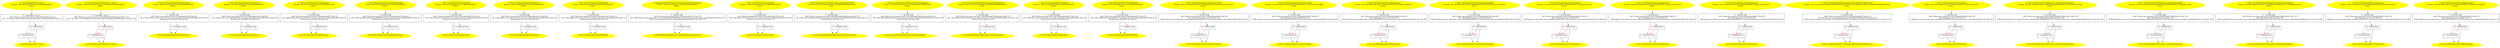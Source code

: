 /* @generated */
digraph cfg {
"com.zrlog.web.cache.vo.BaseDataInitVO.<init>().15d7159735767541bf58d91c1a2d534c_1" [label="1: Start BaseDataInitVO.<init>()\nFormals:  this:com.zrlog.web.cache.vo.BaseDataInitVO*\nLocals:  \n  " color=yellow style=filled]
	

	 "com.zrlog.web.cache.vo.BaseDataInitVO.<init>().15d7159735767541bf58d91c1a2d534c_1" -> "com.zrlog.web.cache.vo.BaseDataInitVO.<init>().15d7159735767541bf58d91c1a2d534c_4" ;
"com.zrlog.web.cache.vo.BaseDataInitVO.<init>().15d7159735767541bf58d91c1a2d534c_2" [label="2: Exit BaseDataInitVO.<init>() \n  " color=yellow style=filled]
	

"com.zrlog.web.cache.vo.BaseDataInitVO.<init>().15d7159735767541bf58d91c1a2d534c_3" [label="3:  exceptions sink \n  " shape="box"]
	

	 "com.zrlog.web.cache.vo.BaseDataInitVO.<init>().15d7159735767541bf58d91c1a2d534c_3" -> "com.zrlog.web.cache.vo.BaseDataInitVO.<init>().15d7159735767541bf58d91c1a2d534c_2" ;
"com.zrlog.web.cache.vo.BaseDataInitVO.<init>().15d7159735767541bf58d91c1a2d534c_4" [label="4:  Call Object.<init>() \n   n$0=*&this:com.zrlog.web.cache.vo.BaseDataInitVO* [line 12]\n  n$1=_fun_Object.<init>()(n$0:com.zrlog.web.cache.vo.BaseDataInitVO*) [line 12]\n " shape="box"]
	

	 "com.zrlog.web.cache.vo.BaseDataInitVO.<init>().15d7159735767541bf58d91c1a2d534c_4" -> "com.zrlog.web.cache.vo.BaseDataInitVO.<init>().15d7159735767541bf58d91c1a2d534c_5" ;
	 "com.zrlog.web.cache.vo.BaseDataInitVO.<init>().15d7159735767541bf58d91c1a2d534c_4" -> "com.zrlog.web.cache.vo.BaseDataInitVO.<init>().15d7159735767541bf58d91c1a2d534c_3" [color="red" ];
"com.zrlog.web.cache.vo.BaseDataInitVO.<init>().15d7159735767541bf58d91c1a2d534c_5" [label="5:  method_body \n  " shape="box"]
	

	 "com.zrlog.web.cache.vo.BaseDataInitVO.<init>().15d7159735767541bf58d91c1a2d534c_5" -> "com.zrlog.web.cache.vo.BaseDataInitVO.<init>().15d7159735767541bf58d91c1a2d534c_2" ;
	 "com.zrlog.web.cache.vo.BaseDataInitVO.<init>().15d7159735767541bf58d91c1a2d534c_5" -> "com.zrlog.web.cache.vo.BaseDataInitVO.<init>().15d7159735767541bf58d91c1a2d534c_3" [color="red" ];
"com.zrlog.web.cache.vo.BaseDataInitVO$Statistics.<init>().c59d31bda3163d9773da6436835ec6ed_1" [label="1: Start BaseDataInitVO$Statistics.<init>()\nFormals:  this:com.zrlog.web.cache.vo.BaseDataInitVO$Statistics*\nLocals:  \n  " color=yellow style=filled]
	

	 "com.zrlog.web.cache.vo.BaseDataInitVO$Statistics.<init>().c59d31bda3163d9773da6436835ec6ed_1" -> "com.zrlog.web.cache.vo.BaseDataInitVO$Statistics.<init>().c59d31bda3163d9773da6436835ec6ed_4" ;
"com.zrlog.web.cache.vo.BaseDataInitVO$Statistics.<init>().c59d31bda3163d9773da6436835ec6ed_2" [label="2: Exit BaseDataInitVO$Statistics.<init>() \n  " color=yellow style=filled]
	

"com.zrlog.web.cache.vo.BaseDataInitVO$Statistics.<init>().c59d31bda3163d9773da6436835ec6ed_3" [label="3:  exceptions sink \n  " shape="box"]
	

	 "com.zrlog.web.cache.vo.BaseDataInitVO$Statistics.<init>().c59d31bda3163d9773da6436835ec6ed_3" -> "com.zrlog.web.cache.vo.BaseDataInitVO$Statistics.<init>().c59d31bda3163d9773da6436835ec6ed_2" ;
"com.zrlog.web.cache.vo.BaseDataInitVO$Statistics.<init>().c59d31bda3163d9773da6436835ec6ed_4" [label="4:  Call Object.<init>() \n   n$0=*&this:com.zrlog.web.cache.vo.BaseDataInitVO$Statistics* [line 114]\n  n$1=_fun_Object.<init>()(n$0:com.zrlog.web.cache.vo.BaseDataInitVO$Statistics*) [line 114]\n " shape="box"]
	

	 "com.zrlog.web.cache.vo.BaseDataInitVO$Statistics.<init>().c59d31bda3163d9773da6436835ec6ed_4" -> "com.zrlog.web.cache.vo.BaseDataInitVO$Statistics.<init>().c59d31bda3163d9773da6436835ec6ed_5" ;
	 "com.zrlog.web.cache.vo.BaseDataInitVO$Statistics.<init>().c59d31bda3163d9773da6436835ec6ed_4" -> "com.zrlog.web.cache.vo.BaseDataInitVO$Statistics.<init>().c59d31bda3163d9773da6436835ec6ed_3" [color="red" ];
"com.zrlog.web.cache.vo.BaseDataInitVO$Statistics.<init>().c59d31bda3163d9773da6436835ec6ed_5" [label="5:  method_body \n  " shape="box"]
	

	 "com.zrlog.web.cache.vo.BaseDataInitVO$Statistics.<init>().c59d31bda3163d9773da6436835ec6ed_5" -> "com.zrlog.web.cache.vo.BaseDataInitVO$Statistics.<init>().c59d31bda3163d9773da6436835ec6ed_2" ;
	 "com.zrlog.web.cache.vo.BaseDataInitVO$Statistics.<init>().c59d31bda3163d9773da6436835ec6ed_5" -> "com.zrlog.web.cache.vo.BaseDataInitVO$Statistics.<init>().c59d31bda3163d9773da6436835ec6ed_3" [color="red" ];
"com.zrlog.web.cache.vo.BaseDataInitVO.getArchiveList():java.util.List.e246c04612b36fe49dd96b6343ade50c_1" [label="1: Start List BaseDataInitVO.getArchiveList()\nFormals:  this:com.zrlog.web.cache.vo.BaseDataInitVO*\nLocals:  \n  " color=yellow style=filled]
	

	 "com.zrlog.web.cache.vo.BaseDataInitVO.getArchiveList():java.util.List.e246c04612b36fe49dd96b6343ade50c_1" -> "com.zrlog.web.cache.vo.BaseDataInitVO.getArchiveList():java.util.List.e246c04612b36fe49dd96b6343ade50c_4" ;
"com.zrlog.web.cache.vo.BaseDataInitVO.getArchiveList():java.util.List.e246c04612b36fe49dd96b6343ade50c_2" [label="2: Exit List BaseDataInitVO.getArchiveList() \n  " color=yellow style=filled]
	

"com.zrlog.web.cache.vo.BaseDataInitVO.getArchiveList():java.util.List.e246c04612b36fe49dd96b6343ade50c_3" [label="3:  exceptions sink \n  " shape="box"]
	

	 "com.zrlog.web.cache.vo.BaseDataInitVO.getArchiveList():java.util.List.e246c04612b36fe49dd96b6343ade50c_3" -> "com.zrlog.web.cache.vo.BaseDataInitVO.getArchiveList():java.util.List.e246c04612b36fe49dd96b6343ade50c_2" ;
"com.zrlog.web.cache.vo.BaseDataInitVO.getArchiveList():java.util.List.e246c04612b36fe49dd96b6343ade50c_4" [label="4:  method_body \n   n$0=*&this:com.zrlog.web.cache.vo.BaseDataInitVO* [line 99]\n  n$1=*n$0.archiveList:java.util.List*(root com.zrlog.web.cache.vo.BaseDataInitVO) [line 99]\n  *&return:java.util.List*=n$1 [line 99]\n " shape="box"]
	

	 "com.zrlog.web.cache.vo.BaseDataInitVO.getArchiveList():java.util.List.e246c04612b36fe49dd96b6343ade50c_4" -> "com.zrlog.web.cache.vo.BaseDataInitVO.getArchiveList():java.util.List.e246c04612b36fe49dd96b6343ade50c_2" ;
	 "com.zrlog.web.cache.vo.BaseDataInitVO.getArchiveList():java.util.List.e246c04612b36fe49dd96b6343ade50c_4" -> "com.zrlog.web.cache.vo.BaseDataInitVO.getArchiveList():java.util.List.e246c04612b36fe49dd96b6343ade50c_3" [color="red" ];
"com.zrlog.web.cache.vo.BaseDataInitVO.getArchives():java.util.Map.b27e6987989d3e53425725ddeb906981_1" [label="1: Start Map BaseDataInitVO.getArchives()\nFormals:  this:com.zrlog.web.cache.vo.BaseDataInitVO*\nLocals:  \n  " color=yellow style=filled]
	

	 "com.zrlog.web.cache.vo.BaseDataInitVO.getArchives():java.util.Map.b27e6987989d3e53425725ddeb906981_1" -> "com.zrlog.web.cache.vo.BaseDataInitVO.getArchives():java.util.Map.b27e6987989d3e53425725ddeb906981_4" ;
"com.zrlog.web.cache.vo.BaseDataInitVO.getArchives():java.util.Map.b27e6987989d3e53425725ddeb906981_2" [label="2: Exit Map BaseDataInitVO.getArchives() \n  " color=yellow style=filled]
	

"com.zrlog.web.cache.vo.BaseDataInitVO.getArchives():java.util.Map.b27e6987989d3e53425725ddeb906981_3" [label="3:  exceptions sink \n  " shape="box"]
	

	 "com.zrlog.web.cache.vo.BaseDataInitVO.getArchives():java.util.Map.b27e6987989d3e53425725ddeb906981_3" -> "com.zrlog.web.cache.vo.BaseDataInitVO.getArchives():java.util.Map.b27e6987989d3e53425725ddeb906981_2" ;
"com.zrlog.web.cache.vo.BaseDataInitVO.getArchives():java.util.Map.b27e6987989d3e53425725ddeb906981_4" [label="4:  method_body \n   n$0=*&this:com.zrlog.web.cache.vo.BaseDataInitVO* [line 59]\n  n$1=*n$0.archives:java.util.Map*(root com.zrlog.web.cache.vo.BaseDataInitVO) [line 59]\n  *&return:java.util.Map*=n$1 [line 59]\n " shape="box"]
	

	 "com.zrlog.web.cache.vo.BaseDataInitVO.getArchives():java.util.Map.b27e6987989d3e53425725ddeb906981_4" -> "com.zrlog.web.cache.vo.BaseDataInitVO.getArchives():java.util.Map.b27e6987989d3e53425725ddeb906981_2" ;
	 "com.zrlog.web.cache.vo.BaseDataInitVO.getArchives():java.util.Map.b27e6987989d3e53425725ddeb906981_4" -> "com.zrlog.web.cache.vo.BaseDataInitVO.getArchives():java.util.Map.b27e6987989d3e53425725ddeb906981_3" [color="red" ];
"com.zrlog.web.cache.vo.BaseDataInitVO.getHotLogs():java.util.List.decb69145ba73eae8da4c27bd874ad1e_1" [label="1: Start List BaseDataInitVO.getHotLogs()\nFormals:  this:com.zrlog.web.cache.vo.BaseDataInitVO*\nLocals:  \n  " color=yellow style=filled]
	

	 "com.zrlog.web.cache.vo.BaseDataInitVO.getHotLogs():java.util.List.decb69145ba73eae8da4c27bd874ad1e_1" -> "com.zrlog.web.cache.vo.BaseDataInitVO.getHotLogs():java.util.List.decb69145ba73eae8da4c27bd874ad1e_4" ;
"com.zrlog.web.cache.vo.BaseDataInitVO.getHotLogs():java.util.List.decb69145ba73eae8da4c27bd874ad1e_2" [label="2: Exit List BaseDataInitVO.getHotLogs() \n  " color=yellow style=filled]
	

"com.zrlog.web.cache.vo.BaseDataInitVO.getHotLogs():java.util.List.decb69145ba73eae8da4c27bd874ad1e_3" [label="3:  exceptions sink \n  " shape="box"]
	

	 "com.zrlog.web.cache.vo.BaseDataInitVO.getHotLogs():java.util.List.decb69145ba73eae8da4c27bd874ad1e_3" -> "com.zrlog.web.cache.vo.BaseDataInitVO.getHotLogs():java.util.List.decb69145ba73eae8da4c27bd874ad1e_2" ;
"com.zrlog.web.cache.vo.BaseDataInitVO.getHotLogs():java.util.List.decb69145ba73eae8da4c27bd874ad1e_4" [label="4:  method_body \n   n$0=*&this:com.zrlog.web.cache.vo.BaseDataInitVO* [line 75]\n  n$1=*n$0.hotLogs:java.util.List*(root com.zrlog.web.cache.vo.BaseDataInitVO) [line 75]\n  *&return:java.util.List*=n$1 [line 75]\n " shape="box"]
	

	 "com.zrlog.web.cache.vo.BaseDataInitVO.getHotLogs():java.util.List.decb69145ba73eae8da4c27bd874ad1e_4" -> "com.zrlog.web.cache.vo.BaseDataInitVO.getHotLogs():java.util.List.decb69145ba73eae8da4c27bd874ad1e_2" ;
	 "com.zrlog.web.cache.vo.BaseDataInitVO.getHotLogs():java.util.List.decb69145ba73eae8da4c27bd874ad1e_4" -> "com.zrlog.web.cache.vo.BaseDataInitVO.getHotLogs():java.util.List.decb69145ba73eae8da4c27bd874ad1e_3" [color="red" ];
"com.zrlog.web.cache.vo.BaseDataInitVO.getIndexHotLogs():java.util.Map.725564fc7fb913a3c4371cba9271441c_1" [label="1: Start Map BaseDataInitVO.getIndexHotLogs()\nFormals:  this:com.zrlog.web.cache.vo.BaseDataInitVO*\nLocals:  \n  " color=yellow style=filled]
	

	 "com.zrlog.web.cache.vo.BaseDataInitVO.getIndexHotLogs():java.util.Map.725564fc7fb913a3c4371cba9271441c_1" -> "com.zrlog.web.cache.vo.BaseDataInitVO.getIndexHotLogs():java.util.Map.725564fc7fb913a3c4371cba9271441c_4" ;
"com.zrlog.web.cache.vo.BaseDataInitVO.getIndexHotLogs():java.util.Map.725564fc7fb913a3c4371cba9271441c_2" [label="2: Exit Map BaseDataInitVO.getIndexHotLogs() \n  " color=yellow style=filled]
	

"com.zrlog.web.cache.vo.BaseDataInitVO.getIndexHotLogs():java.util.Map.725564fc7fb913a3c4371cba9271441c_3" [label="3:  exceptions sink \n  " shape="box"]
	

	 "com.zrlog.web.cache.vo.BaseDataInitVO.getIndexHotLogs():java.util.Map.725564fc7fb913a3c4371cba9271441c_3" -> "com.zrlog.web.cache.vo.BaseDataInitVO.getIndexHotLogs():java.util.Map.725564fc7fb913a3c4371cba9271441c_2" ;
"com.zrlog.web.cache.vo.BaseDataInitVO.getIndexHotLogs():java.util.Map.725564fc7fb913a3c4371cba9271441c_4" [label="4:  method_body \n   n$0=*&this:com.zrlog.web.cache.vo.BaseDataInitVO* [line 91]\n  n$1=*n$0.indexHotLogs:java.util.Map*(root com.zrlog.web.cache.vo.BaseDataInitVO) [line 91]\n  *&return:java.util.Map*=n$1 [line 91]\n " shape="box"]
	

	 "com.zrlog.web.cache.vo.BaseDataInitVO.getIndexHotLogs():java.util.Map.725564fc7fb913a3c4371cba9271441c_4" -> "com.zrlog.web.cache.vo.BaseDataInitVO.getIndexHotLogs():java.util.Map.725564fc7fb913a3c4371cba9271441c_2" ;
	 "com.zrlog.web.cache.vo.BaseDataInitVO.getIndexHotLogs():java.util.Map.725564fc7fb913a3c4371cba9271441c_4" -> "com.zrlog.web.cache.vo.BaseDataInitVO.getIndexHotLogs():java.util.Map.725564fc7fb913a3c4371cba9271441c_3" [color="red" ];
"com.zrlog.web.cache.vo.BaseDataInitVO.getLinks():java.util.List.0822c5d6d229abedc55f786167d45b42_1" [label="1: Start List BaseDataInitVO.getLinks()\nFormals:  this:com.zrlog.web.cache.vo.BaseDataInitVO*\nLocals:  \n  " color=yellow style=filled]
	

	 "com.zrlog.web.cache.vo.BaseDataInitVO.getLinks():java.util.List.0822c5d6d229abedc55f786167d45b42_1" -> "com.zrlog.web.cache.vo.BaseDataInitVO.getLinks():java.util.List.0822c5d6d229abedc55f786167d45b42_4" ;
"com.zrlog.web.cache.vo.BaseDataInitVO.getLinks():java.util.List.0822c5d6d229abedc55f786167d45b42_2" [label="2: Exit List BaseDataInitVO.getLinks() \n  " color=yellow style=filled]
	

"com.zrlog.web.cache.vo.BaseDataInitVO.getLinks():java.util.List.0822c5d6d229abedc55f786167d45b42_3" [label="3:  exceptions sink \n  " shape="box"]
	

	 "com.zrlog.web.cache.vo.BaseDataInitVO.getLinks():java.util.List.0822c5d6d229abedc55f786167d45b42_3" -> "com.zrlog.web.cache.vo.BaseDataInitVO.getLinks():java.util.List.0822c5d6d229abedc55f786167d45b42_2" ;
"com.zrlog.web.cache.vo.BaseDataInitVO.getLinks():java.util.List.0822c5d6d229abedc55f786167d45b42_4" [label="4:  method_body \n   n$0=*&this:com.zrlog.web.cache.vo.BaseDataInitVO* [line 43]\n  n$1=*n$0.links:java.util.List*(root com.zrlog.web.cache.vo.BaseDataInitVO) [line 43]\n  *&return:java.util.List*=n$1 [line 43]\n " shape="box"]
	

	 "com.zrlog.web.cache.vo.BaseDataInitVO.getLinks():java.util.List.0822c5d6d229abedc55f786167d45b42_4" -> "com.zrlog.web.cache.vo.BaseDataInitVO.getLinks():java.util.List.0822c5d6d229abedc55f786167d45b42_2" ;
	 "com.zrlog.web.cache.vo.BaseDataInitVO.getLinks():java.util.List.0822c5d6d229abedc55f786167d45b42_4" -> "com.zrlog.web.cache.vo.BaseDataInitVO.getLinks():java.util.List.0822c5d6d229abedc55f786167d45b42_3" [color="red" ];
"com.zrlog.web.cache.vo.BaseDataInitVO.getLogNavs():java.util.List.dc19df0aa50113acc1a469f810c6f33d_1" [label="1: Start List BaseDataInitVO.getLogNavs()\nFormals:  this:com.zrlog.web.cache.vo.BaseDataInitVO*\nLocals:  \n  " color=yellow style=filled]
	

	 "com.zrlog.web.cache.vo.BaseDataInitVO.getLogNavs():java.util.List.dc19df0aa50113acc1a469f810c6f33d_1" -> "com.zrlog.web.cache.vo.BaseDataInitVO.getLogNavs():java.util.List.dc19df0aa50113acc1a469f810c6f33d_4" ;
"com.zrlog.web.cache.vo.BaseDataInitVO.getLogNavs():java.util.List.dc19df0aa50113acc1a469f810c6f33d_2" [label="2: Exit List BaseDataInitVO.getLogNavs() \n  " color=yellow style=filled]
	

"com.zrlog.web.cache.vo.BaseDataInitVO.getLogNavs():java.util.List.dc19df0aa50113acc1a469f810c6f33d_3" [label="3:  exceptions sink \n  " shape="box"]
	

	 "com.zrlog.web.cache.vo.BaseDataInitVO.getLogNavs():java.util.List.dc19df0aa50113acc1a469f810c6f33d_3" -> "com.zrlog.web.cache.vo.BaseDataInitVO.getLogNavs():java.util.List.dc19df0aa50113acc1a469f810c6f33d_2" ;
"com.zrlog.web.cache.vo.BaseDataInitVO.getLogNavs():java.util.List.dc19df0aa50113acc1a469f810c6f33d_4" [label="4:  method_body \n   n$0=*&this:com.zrlog.web.cache.vo.BaseDataInitVO* [line 83]\n  n$1=*n$0.logNavs:java.util.List*(root com.zrlog.web.cache.vo.BaseDataInitVO) [line 83]\n  *&return:java.util.List*=n$1 [line 83]\n " shape="box"]
	

	 "com.zrlog.web.cache.vo.BaseDataInitVO.getLogNavs():java.util.List.dc19df0aa50113acc1a469f810c6f33d_4" -> "com.zrlog.web.cache.vo.BaseDataInitVO.getLogNavs():java.util.List.dc19df0aa50113acc1a469f810c6f33d_2" ;
	 "com.zrlog.web.cache.vo.BaseDataInitVO.getLogNavs():java.util.List.dc19df0aa50113acc1a469f810c6f33d_4" -> "com.zrlog.web.cache.vo.BaseDataInitVO.getLogNavs():java.util.List.dc19df0aa50113acc1a469f810c6f33d_3" [color="red" ];
"com.zrlog.web.cache.vo.BaseDataInitVO.getPlugins():java.util.List.a8e679b7c309ea5fc53f1837eb3bbcec_1" [label="1: Start List BaseDataInitVO.getPlugins()\nFormals:  this:com.zrlog.web.cache.vo.BaseDataInitVO*\nLocals:  \n  " color=yellow style=filled]
	

	 "com.zrlog.web.cache.vo.BaseDataInitVO.getPlugins():java.util.List.a8e679b7c309ea5fc53f1837eb3bbcec_1" -> "com.zrlog.web.cache.vo.BaseDataInitVO.getPlugins():java.util.List.a8e679b7c309ea5fc53f1837eb3bbcec_4" ;
"com.zrlog.web.cache.vo.BaseDataInitVO.getPlugins():java.util.List.a8e679b7c309ea5fc53f1837eb3bbcec_2" [label="2: Exit List BaseDataInitVO.getPlugins() \n  " color=yellow style=filled]
	

"com.zrlog.web.cache.vo.BaseDataInitVO.getPlugins():java.util.List.a8e679b7c309ea5fc53f1837eb3bbcec_3" [label="3:  exceptions sink \n  " shape="box"]
	

	 "com.zrlog.web.cache.vo.BaseDataInitVO.getPlugins():java.util.List.a8e679b7c309ea5fc53f1837eb3bbcec_3" -> "com.zrlog.web.cache.vo.BaseDataInitVO.getPlugins():java.util.List.a8e679b7c309ea5fc53f1837eb3bbcec_2" ;
"com.zrlog.web.cache.vo.BaseDataInitVO.getPlugins():java.util.List.a8e679b7c309ea5fc53f1837eb3bbcec_4" [label="4:  method_body \n   n$0=*&this:com.zrlog.web.cache.vo.BaseDataInitVO* [line 51]\n  n$1=*n$0.plugins:java.util.List*(root com.zrlog.web.cache.vo.BaseDataInitVO) [line 51]\n  *&return:java.util.List*=n$1 [line 51]\n " shape="box"]
	

	 "com.zrlog.web.cache.vo.BaseDataInitVO.getPlugins():java.util.List.a8e679b7c309ea5fc53f1837eb3bbcec_4" -> "com.zrlog.web.cache.vo.BaseDataInitVO.getPlugins():java.util.List.a8e679b7c309ea5fc53f1837eb3bbcec_2" ;
	 "com.zrlog.web.cache.vo.BaseDataInitVO.getPlugins():java.util.List.a8e679b7c309ea5fc53f1837eb3bbcec_4" -> "com.zrlog.web.cache.vo.BaseDataInitVO.getPlugins():java.util.List.a8e679b7c309ea5fc53f1837eb3bbcec_3" [color="red" ];
"com.zrlog.web.cache.vo.BaseDataInitVO.getStatistics():com.zrlog.web.cache.vo.BaseDataInitVO$Statisti.26509c7e8ab2f20e132b469f68069a60_1" [label="1: Start BaseDataInitVO$Statistics BaseDataInitVO.getStatistics()\nFormals:  this:com.zrlog.web.cache.vo.BaseDataInitVO*\nLocals:  \n  " color=yellow style=filled]
	

	 "com.zrlog.web.cache.vo.BaseDataInitVO.getStatistics():com.zrlog.web.cache.vo.BaseDataInitVO$Statisti.26509c7e8ab2f20e132b469f68069a60_1" -> "com.zrlog.web.cache.vo.BaseDataInitVO.getStatistics():com.zrlog.web.cache.vo.BaseDataInitVO$Statisti.26509c7e8ab2f20e132b469f68069a60_4" ;
"com.zrlog.web.cache.vo.BaseDataInitVO.getStatistics():com.zrlog.web.cache.vo.BaseDataInitVO$Statisti.26509c7e8ab2f20e132b469f68069a60_2" [label="2: Exit BaseDataInitVO$Statistics BaseDataInitVO.getStatistics() \n  " color=yellow style=filled]
	

"com.zrlog.web.cache.vo.BaseDataInitVO.getStatistics():com.zrlog.web.cache.vo.BaseDataInitVO$Statisti.26509c7e8ab2f20e132b469f68069a60_3" [label="3:  exceptions sink \n  " shape="box"]
	

	 "com.zrlog.web.cache.vo.BaseDataInitVO.getStatistics():com.zrlog.web.cache.vo.BaseDataInitVO$Statisti.26509c7e8ab2f20e132b469f68069a60_3" -> "com.zrlog.web.cache.vo.BaseDataInitVO.getStatistics():com.zrlog.web.cache.vo.BaseDataInitVO$Statisti.26509c7e8ab2f20e132b469f68069a60_2" ;
"com.zrlog.web.cache.vo.BaseDataInitVO.getStatistics():com.zrlog.web.cache.vo.BaseDataInitVO$Statisti.26509c7e8ab2f20e132b469f68069a60_4" [label="4:  method_body \n   n$0=*&this:com.zrlog.web.cache.vo.BaseDataInitVO* [line 107]\n  n$1=*n$0.statistics:com.zrlog.web.cache.vo.BaseDataInitVO$Statistics*(root com.zrlog.web.cache.vo.BaseDataInitVO) [line 107]\n  *&return:com.zrlog.web.cache.vo.BaseDataInitVO$Statistics*=n$1 [line 107]\n " shape="box"]
	

	 "com.zrlog.web.cache.vo.BaseDataInitVO.getStatistics():com.zrlog.web.cache.vo.BaseDataInitVO$Statisti.26509c7e8ab2f20e132b469f68069a60_4" -> "com.zrlog.web.cache.vo.BaseDataInitVO.getStatistics():com.zrlog.web.cache.vo.BaseDataInitVO$Statisti.26509c7e8ab2f20e132b469f68069a60_2" ;
	 "com.zrlog.web.cache.vo.BaseDataInitVO.getStatistics():com.zrlog.web.cache.vo.BaseDataInitVO$Statisti.26509c7e8ab2f20e132b469f68069a60_4" -> "com.zrlog.web.cache.vo.BaseDataInitVO.getStatistics():com.zrlog.web.cache.vo.BaseDataInitVO$Statisti.26509c7e8ab2f20e132b469f68069a60_3" [color="red" ];
"com.zrlog.web.cache.vo.BaseDataInitVO.getTags():java.util.List.8470deddf558ab9738f0787c2df1f5f3_1" [label="1: Start List BaseDataInitVO.getTags()\nFormals:  this:com.zrlog.web.cache.vo.BaseDataInitVO*\nLocals:  \n  " color=yellow style=filled]
	

	 "com.zrlog.web.cache.vo.BaseDataInitVO.getTags():java.util.List.8470deddf558ab9738f0787c2df1f5f3_1" -> "com.zrlog.web.cache.vo.BaseDataInitVO.getTags():java.util.List.8470deddf558ab9738f0787c2df1f5f3_4" ;
"com.zrlog.web.cache.vo.BaseDataInitVO.getTags():java.util.List.8470deddf558ab9738f0787c2df1f5f3_2" [label="2: Exit List BaseDataInitVO.getTags() \n  " color=yellow style=filled]
	

"com.zrlog.web.cache.vo.BaseDataInitVO.getTags():java.util.List.8470deddf558ab9738f0787c2df1f5f3_3" [label="3:  exceptions sink \n  " shape="box"]
	

	 "com.zrlog.web.cache.vo.BaseDataInitVO.getTags():java.util.List.8470deddf558ab9738f0787c2df1f5f3_3" -> "com.zrlog.web.cache.vo.BaseDataInitVO.getTags():java.util.List.8470deddf558ab9738f0787c2df1f5f3_2" ;
"com.zrlog.web.cache.vo.BaseDataInitVO.getTags():java.util.List.8470deddf558ab9738f0787c2df1f5f3_4" [label="4:  method_body \n   n$0=*&this:com.zrlog.web.cache.vo.BaseDataInitVO* [line 27]\n  n$1=*n$0.tags:java.util.List*(root com.zrlog.web.cache.vo.BaseDataInitVO) [line 27]\n  *&return:java.util.List*=n$1 [line 27]\n " shape="box"]
	

	 "com.zrlog.web.cache.vo.BaseDataInitVO.getTags():java.util.List.8470deddf558ab9738f0787c2df1f5f3_4" -> "com.zrlog.web.cache.vo.BaseDataInitVO.getTags():java.util.List.8470deddf558ab9738f0787c2df1f5f3_2" ;
	 "com.zrlog.web.cache.vo.BaseDataInitVO.getTags():java.util.List.8470deddf558ab9738f0787c2df1f5f3_4" -> "com.zrlog.web.cache.vo.BaseDataInitVO.getTags():java.util.List.8470deddf558ab9738f0787c2df1f5f3_3" [color="red" ];
"com.zrlog.web.cache.vo.BaseDataInitVO$Statistics.getTotalArticleSize():long.af56972094e2cdb020942cc007fd54db_1" [label="1: Start long BaseDataInitVO$Statistics.getTotalArticleSize()\nFormals:  this:com.zrlog.web.cache.vo.BaseDataInitVO$Statistics*\nLocals:  \n  " color=yellow style=filled]
	

	 "com.zrlog.web.cache.vo.BaseDataInitVO$Statistics.getTotalArticleSize():long.af56972094e2cdb020942cc007fd54db_1" -> "com.zrlog.web.cache.vo.BaseDataInitVO$Statistics.getTotalArticleSize():long.af56972094e2cdb020942cc007fd54db_4" ;
"com.zrlog.web.cache.vo.BaseDataInitVO$Statistics.getTotalArticleSize():long.af56972094e2cdb020942cc007fd54db_2" [label="2: Exit long BaseDataInitVO$Statistics.getTotalArticleSize() \n  " color=yellow style=filled]
	

"com.zrlog.web.cache.vo.BaseDataInitVO$Statistics.getTotalArticleSize():long.af56972094e2cdb020942cc007fd54db_3" [label="3:  exceptions sink \n  " shape="box"]
	

	 "com.zrlog.web.cache.vo.BaseDataInitVO$Statistics.getTotalArticleSize():long.af56972094e2cdb020942cc007fd54db_3" -> "com.zrlog.web.cache.vo.BaseDataInitVO$Statistics.getTotalArticleSize():long.af56972094e2cdb020942cc007fd54db_2" ;
"com.zrlog.web.cache.vo.BaseDataInitVO$Statistics.getTotalArticleSize():long.af56972094e2cdb020942cc007fd54db_4" [label="4:  method_body \n   n$0=*&this:com.zrlog.web.cache.vo.BaseDataInitVO$Statistics* [line 121]\n  n$1=*n$0.totalArticleSize:long(root com.zrlog.web.cache.vo.BaseDataInitVO$Statistics) [line 121]\n  *&return:long=n$1 [line 121]\n " shape="box"]
	

	 "com.zrlog.web.cache.vo.BaseDataInitVO$Statistics.getTotalArticleSize():long.af56972094e2cdb020942cc007fd54db_4" -> "com.zrlog.web.cache.vo.BaseDataInitVO$Statistics.getTotalArticleSize():long.af56972094e2cdb020942cc007fd54db_2" ;
	 "com.zrlog.web.cache.vo.BaseDataInitVO$Statistics.getTotalArticleSize():long.af56972094e2cdb020942cc007fd54db_4" -> "com.zrlog.web.cache.vo.BaseDataInitVO$Statistics.getTotalArticleSize():long.af56972094e2cdb020942cc007fd54db_3" [color="red" ];
"com.zrlog.web.cache.vo.BaseDataInitVO$Statistics.getTotalTagSize():long.c037c73048cdbc9af91db4cfebcf345d_1" [label="1: Start long BaseDataInitVO$Statistics.getTotalTagSize()\nFormals:  this:com.zrlog.web.cache.vo.BaseDataInitVO$Statistics*\nLocals:  \n  " color=yellow style=filled]
	

	 "com.zrlog.web.cache.vo.BaseDataInitVO$Statistics.getTotalTagSize():long.c037c73048cdbc9af91db4cfebcf345d_1" -> "com.zrlog.web.cache.vo.BaseDataInitVO$Statistics.getTotalTagSize():long.c037c73048cdbc9af91db4cfebcf345d_4" ;
"com.zrlog.web.cache.vo.BaseDataInitVO$Statistics.getTotalTagSize():long.c037c73048cdbc9af91db4cfebcf345d_2" [label="2: Exit long BaseDataInitVO$Statistics.getTotalTagSize() \n  " color=yellow style=filled]
	

"com.zrlog.web.cache.vo.BaseDataInitVO$Statistics.getTotalTagSize():long.c037c73048cdbc9af91db4cfebcf345d_3" [label="3:  exceptions sink \n  " shape="box"]
	

	 "com.zrlog.web.cache.vo.BaseDataInitVO$Statistics.getTotalTagSize():long.c037c73048cdbc9af91db4cfebcf345d_3" -> "com.zrlog.web.cache.vo.BaseDataInitVO$Statistics.getTotalTagSize():long.c037c73048cdbc9af91db4cfebcf345d_2" ;
"com.zrlog.web.cache.vo.BaseDataInitVO$Statistics.getTotalTagSize():long.c037c73048cdbc9af91db4cfebcf345d_4" [label="4:  method_body \n   n$0=*&this:com.zrlog.web.cache.vo.BaseDataInitVO$Statistics* [line 129]\n  n$1=*n$0.totalTagSize:long(root com.zrlog.web.cache.vo.BaseDataInitVO$Statistics) [line 129]\n  *&return:long=n$1 [line 129]\n " shape="box"]
	

	 "com.zrlog.web.cache.vo.BaseDataInitVO$Statistics.getTotalTagSize():long.c037c73048cdbc9af91db4cfebcf345d_4" -> "com.zrlog.web.cache.vo.BaseDataInitVO$Statistics.getTotalTagSize():long.c037c73048cdbc9af91db4cfebcf345d_2" ;
	 "com.zrlog.web.cache.vo.BaseDataInitVO$Statistics.getTotalTagSize():long.c037c73048cdbc9af91db4cfebcf345d_4" -> "com.zrlog.web.cache.vo.BaseDataInitVO$Statistics.getTotalTagSize():long.c037c73048cdbc9af91db4cfebcf345d_3" [color="red" ];
"com.zrlog.web.cache.vo.BaseDataInitVO$Statistics.getTotalTypeSize():long.73977132211d76dd6df4aa5807307137_1" [label="1: Start long BaseDataInitVO$Statistics.getTotalTypeSize()\nFormals:  this:com.zrlog.web.cache.vo.BaseDataInitVO$Statistics*\nLocals:  \n  " color=yellow style=filled]
	

	 "com.zrlog.web.cache.vo.BaseDataInitVO$Statistics.getTotalTypeSize():long.73977132211d76dd6df4aa5807307137_1" -> "com.zrlog.web.cache.vo.BaseDataInitVO$Statistics.getTotalTypeSize():long.73977132211d76dd6df4aa5807307137_4" ;
"com.zrlog.web.cache.vo.BaseDataInitVO$Statistics.getTotalTypeSize():long.73977132211d76dd6df4aa5807307137_2" [label="2: Exit long BaseDataInitVO$Statistics.getTotalTypeSize() \n  " color=yellow style=filled]
	

"com.zrlog.web.cache.vo.BaseDataInitVO$Statistics.getTotalTypeSize():long.73977132211d76dd6df4aa5807307137_3" [label="3:  exceptions sink \n  " shape="box"]
	

	 "com.zrlog.web.cache.vo.BaseDataInitVO$Statistics.getTotalTypeSize():long.73977132211d76dd6df4aa5807307137_3" -> "com.zrlog.web.cache.vo.BaseDataInitVO$Statistics.getTotalTypeSize():long.73977132211d76dd6df4aa5807307137_2" ;
"com.zrlog.web.cache.vo.BaseDataInitVO$Statistics.getTotalTypeSize():long.73977132211d76dd6df4aa5807307137_4" [label="4:  method_body \n   n$0=*&this:com.zrlog.web.cache.vo.BaseDataInitVO$Statistics* [line 137]\n  n$1=*n$0.totalTypeSize:long(root com.zrlog.web.cache.vo.BaseDataInitVO$Statistics) [line 137]\n  *&return:long=n$1 [line 137]\n " shape="box"]
	

	 "com.zrlog.web.cache.vo.BaseDataInitVO$Statistics.getTotalTypeSize():long.73977132211d76dd6df4aa5807307137_4" -> "com.zrlog.web.cache.vo.BaseDataInitVO$Statistics.getTotalTypeSize():long.73977132211d76dd6df4aa5807307137_2" ;
	 "com.zrlog.web.cache.vo.BaseDataInitVO$Statistics.getTotalTypeSize():long.73977132211d76dd6df4aa5807307137_4" -> "com.zrlog.web.cache.vo.BaseDataInitVO$Statistics.getTotalTypeSize():long.73977132211d76dd6df4aa5807307137_3" [color="red" ];
"com.zrlog.web.cache.vo.BaseDataInitVO.getTypes():java.util.List.28744f81a22db85025e7912e30244751_1" [label="1: Start List BaseDataInitVO.getTypes()\nFormals:  this:com.zrlog.web.cache.vo.BaseDataInitVO*\nLocals:  \n  " color=yellow style=filled]
	

	 "com.zrlog.web.cache.vo.BaseDataInitVO.getTypes():java.util.List.28744f81a22db85025e7912e30244751_1" -> "com.zrlog.web.cache.vo.BaseDataInitVO.getTypes():java.util.List.28744f81a22db85025e7912e30244751_4" ;
"com.zrlog.web.cache.vo.BaseDataInitVO.getTypes():java.util.List.28744f81a22db85025e7912e30244751_2" [label="2: Exit List BaseDataInitVO.getTypes() \n  " color=yellow style=filled]
	

"com.zrlog.web.cache.vo.BaseDataInitVO.getTypes():java.util.List.28744f81a22db85025e7912e30244751_3" [label="3:  exceptions sink \n  " shape="box"]
	

	 "com.zrlog.web.cache.vo.BaseDataInitVO.getTypes():java.util.List.28744f81a22db85025e7912e30244751_3" -> "com.zrlog.web.cache.vo.BaseDataInitVO.getTypes():java.util.List.28744f81a22db85025e7912e30244751_2" ;
"com.zrlog.web.cache.vo.BaseDataInitVO.getTypes():java.util.List.28744f81a22db85025e7912e30244751_4" [label="4:  method_body \n   n$0=*&this:com.zrlog.web.cache.vo.BaseDataInitVO* [line 35]\n  n$1=*n$0.types:java.util.List*(root com.zrlog.web.cache.vo.BaseDataInitVO) [line 35]\n  *&return:java.util.List*=n$1 [line 35]\n " shape="box"]
	

	 "com.zrlog.web.cache.vo.BaseDataInitVO.getTypes():java.util.List.28744f81a22db85025e7912e30244751_4" -> "com.zrlog.web.cache.vo.BaseDataInitVO.getTypes():java.util.List.28744f81a22db85025e7912e30244751_2" ;
	 "com.zrlog.web.cache.vo.BaseDataInitVO.getTypes():java.util.List.28744f81a22db85025e7912e30244751_4" -> "com.zrlog.web.cache.vo.BaseDataInitVO.getTypes():java.util.List.28744f81a22db85025e7912e30244751_3" [color="red" ];
"com.zrlog.web.cache.vo.BaseDataInitVO.getWebSite():java.util.Map.3704a6db3d76ae18359553719f2ce25c_1" [label="1: Start Map BaseDataInitVO.getWebSite()\nFormals:  this:com.zrlog.web.cache.vo.BaseDataInitVO*\nLocals:  \n  " color=yellow style=filled]
	

	 "com.zrlog.web.cache.vo.BaseDataInitVO.getWebSite():java.util.Map.3704a6db3d76ae18359553719f2ce25c_1" -> "com.zrlog.web.cache.vo.BaseDataInitVO.getWebSite():java.util.Map.3704a6db3d76ae18359553719f2ce25c_4" ;
"com.zrlog.web.cache.vo.BaseDataInitVO.getWebSite():java.util.Map.3704a6db3d76ae18359553719f2ce25c_2" [label="2: Exit Map BaseDataInitVO.getWebSite() \n  " color=yellow style=filled]
	

"com.zrlog.web.cache.vo.BaseDataInitVO.getWebSite():java.util.Map.3704a6db3d76ae18359553719f2ce25c_3" [label="3:  exceptions sink \n  " shape="box"]
	

	 "com.zrlog.web.cache.vo.BaseDataInitVO.getWebSite():java.util.Map.3704a6db3d76ae18359553719f2ce25c_3" -> "com.zrlog.web.cache.vo.BaseDataInitVO.getWebSite():java.util.Map.3704a6db3d76ae18359553719f2ce25c_2" ;
"com.zrlog.web.cache.vo.BaseDataInitVO.getWebSite():java.util.Map.3704a6db3d76ae18359553719f2ce25c_4" [label="4:  method_body \n   n$0=*&this:com.zrlog.web.cache.vo.BaseDataInitVO* [line 67]\n  n$1=*n$0.webSite:java.util.Map*(root com.zrlog.web.cache.vo.BaseDataInitVO) [line 67]\n  *&return:java.util.Map*=n$1 [line 67]\n " shape="box"]
	

	 "com.zrlog.web.cache.vo.BaseDataInitVO.getWebSite():java.util.Map.3704a6db3d76ae18359553719f2ce25c_4" -> "com.zrlog.web.cache.vo.BaseDataInitVO.getWebSite():java.util.Map.3704a6db3d76ae18359553719f2ce25c_2" ;
	 "com.zrlog.web.cache.vo.BaseDataInitVO.getWebSite():java.util.Map.3704a6db3d76ae18359553719f2ce25c_4" -> "com.zrlog.web.cache.vo.BaseDataInitVO.getWebSite():java.util.Map.3704a6db3d76ae18359553719f2ce25c_3" [color="red" ];
"com.zrlog.web.cache.vo.BaseDataInitVO.setArchiveList(java.util.List):void.071ff5e9f8fb566d5ace11e0bed4d1cd_1" [label="1: Start void BaseDataInitVO.setArchiveList(List)\nFormals:  this:com.zrlog.web.cache.vo.BaseDataInitVO* archiveList:java.util.List*\nLocals:  \n  " color=yellow style=filled]
	

	 "com.zrlog.web.cache.vo.BaseDataInitVO.setArchiveList(java.util.List):void.071ff5e9f8fb566d5ace11e0bed4d1cd_1" -> "com.zrlog.web.cache.vo.BaseDataInitVO.setArchiveList(java.util.List):void.071ff5e9f8fb566d5ace11e0bed4d1cd_4" ;
"com.zrlog.web.cache.vo.BaseDataInitVO.setArchiveList(java.util.List):void.071ff5e9f8fb566d5ace11e0bed4d1cd_2" [label="2: Exit void BaseDataInitVO.setArchiveList(List) \n  " color=yellow style=filled]
	

"com.zrlog.web.cache.vo.BaseDataInitVO.setArchiveList(java.util.List):void.071ff5e9f8fb566d5ace11e0bed4d1cd_3" [label="3:  exceptions sink \n  " shape="box"]
	

	 "com.zrlog.web.cache.vo.BaseDataInitVO.setArchiveList(java.util.List):void.071ff5e9f8fb566d5ace11e0bed4d1cd_3" -> "com.zrlog.web.cache.vo.BaseDataInitVO.setArchiveList(java.util.List):void.071ff5e9f8fb566d5ace11e0bed4d1cd_2" ;
"com.zrlog.web.cache.vo.BaseDataInitVO.setArchiveList(java.util.List):void.071ff5e9f8fb566d5ace11e0bed4d1cd_4" [label="4:  method_body \n   n$0=*&this:com.zrlog.web.cache.vo.BaseDataInitVO* [line 103]\n  n$1=*&archiveList:java.util.List* [line 103]\n  *n$0.archiveList:com.zrlog.web.cache.vo.BaseDataInitVO(root com.zrlog.web.cache.vo.BaseDataInitVO)=n$1 [line 103]\n " shape="box"]
	

	 "com.zrlog.web.cache.vo.BaseDataInitVO.setArchiveList(java.util.List):void.071ff5e9f8fb566d5ace11e0bed4d1cd_4" -> "com.zrlog.web.cache.vo.BaseDataInitVO.setArchiveList(java.util.List):void.071ff5e9f8fb566d5ace11e0bed4d1cd_5" ;
	 "com.zrlog.web.cache.vo.BaseDataInitVO.setArchiveList(java.util.List):void.071ff5e9f8fb566d5ace11e0bed4d1cd_4" -> "com.zrlog.web.cache.vo.BaseDataInitVO.setArchiveList(java.util.List):void.071ff5e9f8fb566d5ace11e0bed4d1cd_3" [color="red" ];
"com.zrlog.web.cache.vo.BaseDataInitVO.setArchiveList(java.util.List):void.071ff5e9f8fb566d5ace11e0bed4d1cd_5" [label="5:  method_body \n  " shape="box"]
	

	 "com.zrlog.web.cache.vo.BaseDataInitVO.setArchiveList(java.util.List):void.071ff5e9f8fb566d5ace11e0bed4d1cd_5" -> "com.zrlog.web.cache.vo.BaseDataInitVO.setArchiveList(java.util.List):void.071ff5e9f8fb566d5ace11e0bed4d1cd_2" ;
	 "com.zrlog.web.cache.vo.BaseDataInitVO.setArchiveList(java.util.List):void.071ff5e9f8fb566d5ace11e0bed4d1cd_5" -> "com.zrlog.web.cache.vo.BaseDataInitVO.setArchiveList(java.util.List):void.071ff5e9f8fb566d5ace11e0bed4d1cd_3" [color="red" ];
"com.zrlog.web.cache.vo.BaseDataInitVO.setArchives(java.util.Map):void.21e558db6f95ed81cd500b667625a3c7_1" [label="1: Start void BaseDataInitVO.setArchives(Map)\nFormals:  this:com.zrlog.web.cache.vo.BaseDataInitVO* archives:java.util.Map*\nLocals:  \n  " color=yellow style=filled]
	

	 "com.zrlog.web.cache.vo.BaseDataInitVO.setArchives(java.util.Map):void.21e558db6f95ed81cd500b667625a3c7_1" -> "com.zrlog.web.cache.vo.BaseDataInitVO.setArchives(java.util.Map):void.21e558db6f95ed81cd500b667625a3c7_4" ;
"com.zrlog.web.cache.vo.BaseDataInitVO.setArchives(java.util.Map):void.21e558db6f95ed81cd500b667625a3c7_2" [label="2: Exit void BaseDataInitVO.setArchives(Map) \n  " color=yellow style=filled]
	

"com.zrlog.web.cache.vo.BaseDataInitVO.setArchives(java.util.Map):void.21e558db6f95ed81cd500b667625a3c7_3" [label="3:  exceptions sink \n  " shape="box"]
	

	 "com.zrlog.web.cache.vo.BaseDataInitVO.setArchives(java.util.Map):void.21e558db6f95ed81cd500b667625a3c7_3" -> "com.zrlog.web.cache.vo.BaseDataInitVO.setArchives(java.util.Map):void.21e558db6f95ed81cd500b667625a3c7_2" ;
"com.zrlog.web.cache.vo.BaseDataInitVO.setArchives(java.util.Map):void.21e558db6f95ed81cd500b667625a3c7_4" [label="4:  method_body \n   n$0=*&this:com.zrlog.web.cache.vo.BaseDataInitVO* [line 63]\n  n$1=*&archives:java.util.Map* [line 63]\n  *n$0.archives:com.zrlog.web.cache.vo.BaseDataInitVO(root com.zrlog.web.cache.vo.BaseDataInitVO)=n$1 [line 63]\n " shape="box"]
	

	 "com.zrlog.web.cache.vo.BaseDataInitVO.setArchives(java.util.Map):void.21e558db6f95ed81cd500b667625a3c7_4" -> "com.zrlog.web.cache.vo.BaseDataInitVO.setArchives(java.util.Map):void.21e558db6f95ed81cd500b667625a3c7_5" ;
	 "com.zrlog.web.cache.vo.BaseDataInitVO.setArchives(java.util.Map):void.21e558db6f95ed81cd500b667625a3c7_4" -> "com.zrlog.web.cache.vo.BaseDataInitVO.setArchives(java.util.Map):void.21e558db6f95ed81cd500b667625a3c7_3" [color="red" ];
"com.zrlog.web.cache.vo.BaseDataInitVO.setArchives(java.util.Map):void.21e558db6f95ed81cd500b667625a3c7_5" [label="5:  method_body \n  " shape="box"]
	

	 "com.zrlog.web.cache.vo.BaseDataInitVO.setArchives(java.util.Map):void.21e558db6f95ed81cd500b667625a3c7_5" -> "com.zrlog.web.cache.vo.BaseDataInitVO.setArchives(java.util.Map):void.21e558db6f95ed81cd500b667625a3c7_2" ;
	 "com.zrlog.web.cache.vo.BaseDataInitVO.setArchives(java.util.Map):void.21e558db6f95ed81cd500b667625a3c7_5" -> "com.zrlog.web.cache.vo.BaseDataInitVO.setArchives(java.util.Map):void.21e558db6f95ed81cd500b667625a3c7_3" [color="red" ];
"com.zrlog.web.cache.vo.BaseDataInitVO.setHotLogs(java.util.List):void.f9a9127194080d0a66e08bc639a471b1_1" [label="1: Start void BaseDataInitVO.setHotLogs(List)\nFormals:  this:com.zrlog.web.cache.vo.BaseDataInitVO* hotLogs:java.util.List*\nLocals:  \n  " color=yellow style=filled]
	

	 "com.zrlog.web.cache.vo.BaseDataInitVO.setHotLogs(java.util.List):void.f9a9127194080d0a66e08bc639a471b1_1" -> "com.zrlog.web.cache.vo.BaseDataInitVO.setHotLogs(java.util.List):void.f9a9127194080d0a66e08bc639a471b1_4" ;
"com.zrlog.web.cache.vo.BaseDataInitVO.setHotLogs(java.util.List):void.f9a9127194080d0a66e08bc639a471b1_2" [label="2: Exit void BaseDataInitVO.setHotLogs(List) \n  " color=yellow style=filled]
	

"com.zrlog.web.cache.vo.BaseDataInitVO.setHotLogs(java.util.List):void.f9a9127194080d0a66e08bc639a471b1_3" [label="3:  exceptions sink \n  " shape="box"]
	

	 "com.zrlog.web.cache.vo.BaseDataInitVO.setHotLogs(java.util.List):void.f9a9127194080d0a66e08bc639a471b1_3" -> "com.zrlog.web.cache.vo.BaseDataInitVO.setHotLogs(java.util.List):void.f9a9127194080d0a66e08bc639a471b1_2" ;
"com.zrlog.web.cache.vo.BaseDataInitVO.setHotLogs(java.util.List):void.f9a9127194080d0a66e08bc639a471b1_4" [label="4:  method_body \n   n$0=*&this:com.zrlog.web.cache.vo.BaseDataInitVO* [line 79]\n  n$1=*&hotLogs:java.util.List* [line 79]\n  *n$0.hotLogs:com.zrlog.web.cache.vo.BaseDataInitVO(root com.zrlog.web.cache.vo.BaseDataInitVO)=n$1 [line 79]\n " shape="box"]
	

	 "com.zrlog.web.cache.vo.BaseDataInitVO.setHotLogs(java.util.List):void.f9a9127194080d0a66e08bc639a471b1_4" -> "com.zrlog.web.cache.vo.BaseDataInitVO.setHotLogs(java.util.List):void.f9a9127194080d0a66e08bc639a471b1_5" ;
	 "com.zrlog.web.cache.vo.BaseDataInitVO.setHotLogs(java.util.List):void.f9a9127194080d0a66e08bc639a471b1_4" -> "com.zrlog.web.cache.vo.BaseDataInitVO.setHotLogs(java.util.List):void.f9a9127194080d0a66e08bc639a471b1_3" [color="red" ];
"com.zrlog.web.cache.vo.BaseDataInitVO.setHotLogs(java.util.List):void.f9a9127194080d0a66e08bc639a471b1_5" [label="5:  method_body \n  " shape="box"]
	

	 "com.zrlog.web.cache.vo.BaseDataInitVO.setHotLogs(java.util.List):void.f9a9127194080d0a66e08bc639a471b1_5" -> "com.zrlog.web.cache.vo.BaseDataInitVO.setHotLogs(java.util.List):void.f9a9127194080d0a66e08bc639a471b1_2" ;
	 "com.zrlog.web.cache.vo.BaseDataInitVO.setHotLogs(java.util.List):void.f9a9127194080d0a66e08bc639a471b1_5" -> "com.zrlog.web.cache.vo.BaseDataInitVO.setHotLogs(java.util.List):void.f9a9127194080d0a66e08bc639a471b1_3" [color="red" ];
"com.zrlog.web.cache.vo.BaseDataInitVO.setIndexHotLogs(java.util.Map):void.8eada23fc816ed61e023ff1fc1b7bb12_1" [label="1: Start void BaseDataInitVO.setIndexHotLogs(Map)\nFormals:  this:com.zrlog.web.cache.vo.BaseDataInitVO* indexHotLogs:java.util.Map*\nLocals:  \n  " color=yellow style=filled]
	

	 "com.zrlog.web.cache.vo.BaseDataInitVO.setIndexHotLogs(java.util.Map):void.8eada23fc816ed61e023ff1fc1b7bb12_1" -> "com.zrlog.web.cache.vo.BaseDataInitVO.setIndexHotLogs(java.util.Map):void.8eada23fc816ed61e023ff1fc1b7bb12_4" ;
"com.zrlog.web.cache.vo.BaseDataInitVO.setIndexHotLogs(java.util.Map):void.8eada23fc816ed61e023ff1fc1b7bb12_2" [label="2: Exit void BaseDataInitVO.setIndexHotLogs(Map) \n  " color=yellow style=filled]
	

"com.zrlog.web.cache.vo.BaseDataInitVO.setIndexHotLogs(java.util.Map):void.8eada23fc816ed61e023ff1fc1b7bb12_3" [label="3:  exceptions sink \n  " shape="box"]
	

	 "com.zrlog.web.cache.vo.BaseDataInitVO.setIndexHotLogs(java.util.Map):void.8eada23fc816ed61e023ff1fc1b7bb12_3" -> "com.zrlog.web.cache.vo.BaseDataInitVO.setIndexHotLogs(java.util.Map):void.8eada23fc816ed61e023ff1fc1b7bb12_2" ;
"com.zrlog.web.cache.vo.BaseDataInitVO.setIndexHotLogs(java.util.Map):void.8eada23fc816ed61e023ff1fc1b7bb12_4" [label="4:  method_body \n   n$0=*&this:com.zrlog.web.cache.vo.BaseDataInitVO* [line 95]\n  n$1=*&indexHotLogs:java.util.Map* [line 95]\n  *n$0.indexHotLogs:com.zrlog.web.cache.vo.BaseDataInitVO(root com.zrlog.web.cache.vo.BaseDataInitVO)=n$1 [line 95]\n " shape="box"]
	

	 "com.zrlog.web.cache.vo.BaseDataInitVO.setIndexHotLogs(java.util.Map):void.8eada23fc816ed61e023ff1fc1b7bb12_4" -> "com.zrlog.web.cache.vo.BaseDataInitVO.setIndexHotLogs(java.util.Map):void.8eada23fc816ed61e023ff1fc1b7bb12_5" ;
	 "com.zrlog.web.cache.vo.BaseDataInitVO.setIndexHotLogs(java.util.Map):void.8eada23fc816ed61e023ff1fc1b7bb12_4" -> "com.zrlog.web.cache.vo.BaseDataInitVO.setIndexHotLogs(java.util.Map):void.8eada23fc816ed61e023ff1fc1b7bb12_3" [color="red" ];
"com.zrlog.web.cache.vo.BaseDataInitVO.setIndexHotLogs(java.util.Map):void.8eada23fc816ed61e023ff1fc1b7bb12_5" [label="5:  method_body \n  " shape="box"]
	

	 "com.zrlog.web.cache.vo.BaseDataInitVO.setIndexHotLogs(java.util.Map):void.8eada23fc816ed61e023ff1fc1b7bb12_5" -> "com.zrlog.web.cache.vo.BaseDataInitVO.setIndexHotLogs(java.util.Map):void.8eada23fc816ed61e023ff1fc1b7bb12_2" ;
	 "com.zrlog.web.cache.vo.BaseDataInitVO.setIndexHotLogs(java.util.Map):void.8eada23fc816ed61e023ff1fc1b7bb12_5" -> "com.zrlog.web.cache.vo.BaseDataInitVO.setIndexHotLogs(java.util.Map):void.8eada23fc816ed61e023ff1fc1b7bb12_3" [color="red" ];
"com.zrlog.web.cache.vo.BaseDataInitVO.setLinks(java.util.List):void.b651a99d10186bd06855a215071a576d_1" [label="1: Start void BaseDataInitVO.setLinks(List)\nFormals:  this:com.zrlog.web.cache.vo.BaseDataInitVO* links:java.util.List*\nLocals:  \n  " color=yellow style=filled]
	

	 "com.zrlog.web.cache.vo.BaseDataInitVO.setLinks(java.util.List):void.b651a99d10186bd06855a215071a576d_1" -> "com.zrlog.web.cache.vo.BaseDataInitVO.setLinks(java.util.List):void.b651a99d10186bd06855a215071a576d_4" ;
"com.zrlog.web.cache.vo.BaseDataInitVO.setLinks(java.util.List):void.b651a99d10186bd06855a215071a576d_2" [label="2: Exit void BaseDataInitVO.setLinks(List) \n  " color=yellow style=filled]
	

"com.zrlog.web.cache.vo.BaseDataInitVO.setLinks(java.util.List):void.b651a99d10186bd06855a215071a576d_3" [label="3:  exceptions sink \n  " shape="box"]
	

	 "com.zrlog.web.cache.vo.BaseDataInitVO.setLinks(java.util.List):void.b651a99d10186bd06855a215071a576d_3" -> "com.zrlog.web.cache.vo.BaseDataInitVO.setLinks(java.util.List):void.b651a99d10186bd06855a215071a576d_2" ;
"com.zrlog.web.cache.vo.BaseDataInitVO.setLinks(java.util.List):void.b651a99d10186bd06855a215071a576d_4" [label="4:  method_body \n   n$0=*&this:com.zrlog.web.cache.vo.BaseDataInitVO* [line 47]\n  n$1=*&links:java.util.List* [line 47]\n  *n$0.links:com.zrlog.web.cache.vo.BaseDataInitVO(root com.zrlog.web.cache.vo.BaseDataInitVO)=n$1 [line 47]\n " shape="box"]
	

	 "com.zrlog.web.cache.vo.BaseDataInitVO.setLinks(java.util.List):void.b651a99d10186bd06855a215071a576d_4" -> "com.zrlog.web.cache.vo.BaseDataInitVO.setLinks(java.util.List):void.b651a99d10186bd06855a215071a576d_5" ;
	 "com.zrlog.web.cache.vo.BaseDataInitVO.setLinks(java.util.List):void.b651a99d10186bd06855a215071a576d_4" -> "com.zrlog.web.cache.vo.BaseDataInitVO.setLinks(java.util.List):void.b651a99d10186bd06855a215071a576d_3" [color="red" ];
"com.zrlog.web.cache.vo.BaseDataInitVO.setLinks(java.util.List):void.b651a99d10186bd06855a215071a576d_5" [label="5:  method_body \n  " shape="box"]
	

	 "com.zrlog.web.cache.vo.BaseDataInitVO.setLinks(java.util.List):void.b651a99d10186bd06855a215071a576d_5" -> "com.zrlog.web.cache.vo.BaseDataInitVO.setLinks(java.util.List):void.b651a99d10186bd06855a215071a576d_2" ;
	 "com.zrlog.web.cache.vo.BaseDataInitVO.setLinks(java.util.List):void.b651a99d10186bd06855a215071a576d_5" -> "com.zrlog.web.cache.vo.BaseDataInitVO.setLinks(java.util.List):void.b651a99d10186bd06855a215071a576d_3" [color="red" ];
"com.zrlog.web.cache.vo.BaseDataInitVO.setLogNavs(java.util.List):void.4b25093cd5d026c50d3b1561102c035f_1" [label="1: Start void BaseDataInitVO.setLogNavs(List)\nFormals:  this:com.zrlog.web.cache.vo.BaseDataInitVO* logNavs:java.util.List*\nLocals:  \n  " color=yellow style=filled]
	

	 "com.zrlog.web.cache.vo.BaseDataInitVO.setLogNavs(java.util.List):void.4b25093cd5d026c50d3b1561102c035f_1" -> "com.zrlog.web.cache.vo.BaseDataInitVO.setLogNavs(java.util.List):void.4b25093cd5d026c50d3b1561102c035f_4" ;
"com.zrlog.web.cache.vo.BaseDataInitVO.setLogNavs(java.util.List):void.4b25093cd5d026c50d3b1561102c035f_2" [label="2: Exit void BaseDataInitVO.setLogNavs(List) \n  " color=yellow style=filled]
	

"com.zrlog.web.cache.vo.BaseDataInitVO.setLogNavs(java.util.List):void.4b25093cd5d026c50d3b1561102c035f_3" [label="3:  exceptions sink \n  " shape="box"]
	

	 "com.zrlog.web.cache.vo.BaseDataInitVO.setLogNavs(java.util.List):void.4b25093cd5d026c50d3b1561102c035f_3" -> "com.zrlog.web.cache.vo.BaseDataInitVO.setLogNavs(java.util.List):void.4b25093cd5d026c50d3b1561102c035f_2" ;
"com.zrlog.web.cache.vo.BaseDataInitVO.setLogNavs(java.util.List):void.4b25093cd5d026c50d3b1561102c035f_4" [label="4:  method_body \n   n$0=*&this:com.zrlog.web.cache.vo.BaseDataInitVO* [line 87]\n  n$1=*&logNavs:java.util.List* [line 87]\n  *n$0.logNavs:com.zrlog.web.cache.vo.BaseDataInitVO(root com.zrlog.web.cache.vo.BaseDataInitVO)=n$1 [line 87]\n " shape="box"]
	

	 "com.zrlog.web.cache.vo.BaseDataInitVO.setLogNavs(java.util.List):void.4b25093cd5d026c50d3b1561102c035f_4" -> "com.zrlog.web.cache.vo.BaseDataInitVO.setLogNavs(java.util.List):void.4b25093cd5d026c50d3b1561102c035f_5" ;
	 "com.zrlog.web.cache.vo.BaseDataInitVO.setLogNavs(java.util.List):void.4b25093cd5d026c50d3b1561102c035f_4" -> "com.zrlog.web.cache.vo.BaseDataInitVO.setLogNavs(java.util.List):void.4b25093cd5d026c50d3b1561102c035f_3" [color="red" ];
"com.zrlog.web.cache.vo.BaseDataInitVO.setLogNavs(java.util.List):void.4b25093cd5d026c50d3b1561102c035f_5" [label="5:  method_body \n  " shape="box"]
	

	 "com.zrlog.web.cache.vo.BaseDataInitVO.setLogNavs(java.util.List):void.4b25093cd5d026c50d3b1561102c035f_5" -> "com.zrlog.web.cache.vo.BaseDataInitVO.setLogNavs(java.util.List):void.4b25093cd5d026c50d3b1561102c035f_2" ;
	 "com.zrlog.web.cache.vo.BaseDataInitVO.setLogNavs(java.util.List):void.4b25093cd5d026c50d3b1561102c035f_5" -> "com.zrlog.web.cache.vo.BaseDataInitVO.setLogNavs(java.util.List):void.4b25093cd5d026c50d3b1561102c035f_3" [color="red" ];
"com.zrlog.web.cache.vo.BaseDataInitVO.setPlugins(java.util.List):void.facb28c98c511ec7f095a51893634bad_1" [label="1: Start void BaseDataInitVO.setPlugins(List)\nFormals:  this:com.zrlog.web.cache.vo.BaseDataInitVO* plugins:java.util.List*\nLocals:  \n  " color=yellow style=filled]
	

	 "com.zrlog.web.cache.vo.BaseDataInitVO.setPlugins(java.util.List):void.facb28c98c511ec7f095a51893634bad_1" -> "com.zrlog.web.cache.vo.BaseDataInitVO.setPlugins(java.util.List):void.facb28c98c511ec7f095a51893634bad_4" ;
"com.zrlog.web.cache.vo.BaseDataInitVO.setPlugins(java.util.List):void.facb28c98c511ec7f095a51893634bad_2" [label="2: Exit void BaseDataInitVO.setPlugins(List) \n  " color=yellow style=filled]
	

"com.zrlog.web.cache.vo.BaseDataInitVO.setPlugins(java.util.List):void.facb28c98c511ec7f095a51893634bad_3" [label="3:  exceptions sink \n  " shape="box"]
	

	 "com.zrlog.web.cache.vo.BaseDataInitVO.setPlugins(java.util.List):void.facb28c98c511ec7f095a51893634bad_3" -> "com.zrlog.web.cache.vo.BaseDataInitVO.setPlugins(java.util.List):void.facb28c98c511ec7f095a51893634bad_2" ;
"com.zrlog.web.cache.vo.BaseDataInitVO.setPlugins(java.util.List):void.facb28c98c511ec7f095a51893634bad_4" [label="4:  method_body \n   n$0=*&this:com.zrlog.web.cache.vo.BaseDataInitVO* [line 55]\n  n$1=*&plugins:java.util.List* [line 55]\n  *n$0.plugins:com.zrlog.web.cache.vo.BaseDataInitVO(root com.zrlog.web.cache.vo.BaseDataInitVO)=n$1 [line 55]\n " shape="box"]
	

	 "com.zrlog.web.cache.vo.BaseDataInitVO.setPlugins(java.util.List):void.facb28c98c511ec7f095a51893634bad_4" -> "com.zrlog.web.cache.vo.BaseDataInitVO.setPlugins(java.util.List):void.facb28c98c511ec7f095a51893634bad_5" ;
	 "com.zrlog.web.cache.vo.BaseDataInitVO.setPlugins(java.util.List):void.facb28c98c511ec7f095a51893634bad_4" -> "com.zrlog.web.cache.vo.BaseDataInitVO.setPlugins(java.util.List):void.facb28c98c511ec7f095a51893634bad_3" [color="red" ];
"com.zrlog.web.cache.vo.BaseDataInitVO.setPlugins(java.util.List):void.facb28c98c511ec7f095a51893634bad_5" [label="5:  method_body \n  " shape="box"]
	

	 "com.zrlog.web.cache.vo.BaseDataInitVO.setPlugins(java.util.List):void.facb28c98c511ec7f095a51893634bad_5" -> "com.zrlog.web.cache.vo.BaseDataInitVO.setPlugins(java.util.List):void.facb28c98c511ec7f095a51893634bad_2" ;
	 "com.zrlog.web.cache.vo.BaseDataInitVO.setPlugins(java.util.List):void.facb28c98c511ec7f095a51893634bad_5" -> "com.zrlog.web.cache.vo.BaseDataInitVO.setPlugins(java.util.List):void.facb28c98c511ec7f095a51893634bad_3" [color="red" ];
"com.zrlog.web.cache.vo.BaseDataInitVO.setStatistics(com.zrlog.web.cache.vo.BaseDataInitVO$Statistics.137846bb2f9f95c7f4807a78545f49f0_1" [label="1: Start void BaseDataInitVO.setStatistics(BaseDataInitVO$Statistics)\nFormals:  this:com.zrlog.web.cache.vo.BaseDataInitVO* statistics:com.zrlog.web.cache.vo.BaseDataInitVO$Statistics*\nLocals:  \n  " color=yellow style=filled]
	

	 "com.zrlog.web.cache.vo.BaseDataInitVO.setStatistics(com.zrlog.web.cache.vo.BaseDataInitVO$Statistics.137846bb2f9f95c7f4807a78545f49f0_1" -> "com.zrlog.web.cache.vo.BaseDataInitVO.setStatistics(com.zrlog.web.cache.vo.BaseDataInitVO$Statistics.137846bb2f9f95c7f4807a78545f49f0_4" ;
"com.zrlog.web.cache.vo.BaseDataInitVO.setStatistics(com.zrlog.web.cache.vo.BaseDataInitVO$Statistics.137846bb2f9f95c7f4807a78545f49f0_2" [label="2: Exit void BaseDataInitVO.setStatistics(BaseDataInitVO$Statistics) \n  " color=yellow style=filled]
	

"com.zrlog.web.cache.vo.BaseDataInitVO.setStatistics(com.zrlog.web.cache.vo.BaseDataInitVO$Statistics.137846bb2f9f95c7f4807a78545f49f0_3" [label="3:  exceptions sink \n  " shape="box"]
	

	 "com.zrlog.web.cache.vo.BaseDataInitVO.setStatistics(com.zrlog.web.cache.vo.BaseDataInitVO$Statistics.137846bb2f9f95c7f4807a78545f49f0_3" -> "com.zrlog.web.cache.vo.BaseDataInitVO.setStatistics(com.zrlog.web.cache.vo.BaseDataInitVO$Statistics.137846bb2f9f95c7f4807a78545f49f0_2" ;
"com.zrlog.web.cache.vo.BaseDataInitVO.setStatistics(com.zrlog.web.cache.vo.BaseDataInitVO$Statistics.137846bb2f9f95c7f4807a78545f49f0_4" [label="4:  method_body \n   n$0=*&this:com.zrlog.web.cache.vo.BaseDataInitVO* [line 111]\n  n$1=*&statistics:com.zrlog.web.cache.vo.BaseDataInitVO$Statistics* [line 111]\n  *n$0.statistics:com.zrlog.web.cache.vo.BaseDataInitVO(root com.zrlog.web.cache.vo.BaseDataInitVO)=n$1 [line 111]\n " shape="box"]
	

	 "com.zrlog.web.cache.vo.BaseDataInitVO.setStatistics(com.zrlog.web.cache.vo.BaseDataInitVO$Statistics.137846bb2f9f95c7f4807a78545f49f0_4" -> "com.zrlog.web.cache.vo.BaseDataInitVO.setStatistics(com.zrlog.web.cache.vo.BaseDataInitVO$Statistics.137846bb2f9f95c7f4807a78545f49f0_5" ;
	 "com.zrlog.web.cache.vo.BaseDataInitVO.setStatistics(com.zrlog.web.cache.vo.BaseDataInitVO$Statistics.137846bb2f9f95c7f4807a78545f49f0_4" -> "com.zrlog.web.cache.vo.BaseDataInitVO.setStatistics(com.zrlog.web.cache.vo.BaseDataInitVO$Statistics.137846bb2f9f95c7f4807a78545f49f0_3" [color="red" ];
"com.zrlog.web.cache.vo.BaseDataInitVO.setStatistics(com.zrlog.web.cache.vo.BaseDataInitVO$Statistics.137846bb2f9f95c7f4807a78545f49f0_5" [label="5:  method_body \n  " shape="box"]
	

	 "com.zrlog.web.cache.vo.BaseDataInitVO.setStatistics(com.zrlog.web.cache.vo.BaseDataInitVO$Statistics.137846bb2f9f95c7f4807a78545f49f0_5" -> "com.zrlog.web.cache.vo.BaseDataInitVO.setStatistics(com.zrlog.web.cache.vo.BaseDataInitVO$Statistics.137846bb2f9f95c7f4807a78545f49f0_2" ;
	 "com.zrlog.web.cache.vo.BaseDataInitVO.setStatistics(com.zrlog.web.cache.vo.BaseDataInitVO$Statistics.137846bb2f9f95c7f4807a78545f49f0_5" -> "com.zrlog.web.cache.vo.BaseDataInitVO.setStatistics(com.zrlog.web.cache.vo.BaseDataInitVO$Statistics.137846bb2f9f95c7f4807a78545f49f0_3" [color="red" ];
"com.zrlog.web.cache.vo.BaseDataInitVO.setTags(java.util.List):void.4a31fac138523dd9104686e6a98319dd_1" [label="1: Start void BaseDataInitVO.setTags(List)\nFormals:  this:com.zrlog.web.cache.vo.BaseDataInitVO* tags:java.util.List*\nLocals:  \n  " color=yellow style=filled]
	

	 "com.zrlog.web.cache.vo.BaseDataInitVO.setTags(java.util.List):void.4a31fac138523dd9104686e6a98319dd_1" -> "com.zrlog.web.cache.vo.BaseDataInitVO.setTags(java.util.List):void.4a31fac138523dd9104686e6a98319dd_4" ;
"com.zrlog.web.cache.vo.BaseDataInitVO.setTags(java.util.List):void.4a31fac138523dd9104686e6a98319dd_2" [label="2: Exit void BaseDataInitVO.setTags(List) \n  " color=yellow style=filled]
	

"com.zrlog.web.cache.vo.BaseDataInitVO.setTags(java.util.List):void.4a31fac138523dd9104686e6a98319dd_3" [label="3:  exceptions sink \n  " shape="box"]
	

	 "com.zrlog.web.cache.vo.BaseDataInitVO.setTags(java.util.List):void.4a31fac138523dd9104686e6a98319dd_3" -> "com.zrlog.web.cache.vo.BaseDataInitVO.setTags(java.util.List):void.4a31fac138523dd9104686e6a98319dd_2" ;
"com.zrlog.web.cache.vo.BaseDataInitVO.setTags(java.util.List):void.4a31fac138523dd9104686e6a98319dd_4" [label="4:  method_body \n   n$0=*&this:com.zrlog.web.cache.vo.BaseDataInitVO* [line 31]\n  n$1=*&tags:java.util.List* [line 31]\n  *n$0.tags:com.zrlog.web.cache.vo.BaseDataInitVO(root com.zrlog.web.cache.vo.BaseDataInitVO)=n$1 [line 31]\n " shape="box"]
	

	 "com.zrlog.web.cache.vo.BaseDataInitVO.setTags(java.util.List):void.4a31fac138523dd9104686e6a98319dd_4" -> "com.zrlog.web.cache.vo.BaseDataInitVO.setTags(java.util.List):void.4a31fac138523dd9104686e6a98319dd_5" ;
	 "com.zrlog.web.cache.vo.BaseDataInitVO.setTags(java.util.List):void.4a31fac138523dd9104686e6a98319dd_4" -> "com.zrlog.web.cache.vo.BaseDataInitVO.setTags(java.util.List):void.4a31fac138523dd9104686e6a98319dd_3" [color="red" ];
"com.zrlog.web.cache.vo.BaseDataInitVO.setTags(java.util.List):void.4a31fac138523dd9104686e6a98319dd_5" [label="5:  method_body \n  " shape="box"]
	

	 "com.zrlog.web.cache.vo.BaseDataInitVO.setTags(java.util.List):void.4a31fac138523dd9104686e6a98319dd_5" -> "com.zrlog.web.cache.vo.BaseDataInitVO.setTags(java.util.List):void.4a31fac138523dd9104686e6a98319dd_2" ;
	 "com.zrlog.web.cache.vo.BaseDataInitVO.setTags(java.util.List):void.4a31fac138523dd9104686e6a98319dd_5" -> "com.zrlog.web.cache.vo.BaseDataInitVO.setTags(java.util.List):void.4a31fac138523dd9104686e6a98319dd_3" [color="red" ];
"com.zrlog.web.cache.vo.BaseDataInitVO$Statistics.setTotalArticleSize(long):void.72ec2f0830eac697a5bd2fc4635f8e9f_1" [label="1: Start void BaseDataInitVO$Statistics.setTotalArticleSize(long)\nFormals:  this:com.zrlog.web.cache.vo.BaseDataInitVO$Statistics* totalArticleSize:long\nLocals:  \n  " color=yellow style=filled]
	

	 "com.zrlog.web.cache.vo.BaseDataInitVO$Statistics.setTotalArticleSize(long):void.72ec2f0830eac697a5bd2fc4635f8e9f_1" -> "com.zrlog.web.cache.vo.BaseDataInitVO$Statistics.setTotalArticleSize(long):void.72ec2f0830eac697a5bd2fc4635f8e9f_4" ;
"com.zrlog.web.cache.vo.BaseDataInitVO$Statistics.setTotalArticleSize(long):void.72ec2f0830eac697a5bd2fc4635f8e9f_2" [label="2: Exit void BaseDataInitVO$Statistics.setTotalArticleSize(long) \n  " color=yellow style=filled]
	

"com.zrlog.web.cache.vo.BaseDataInitVO$Statistics.setTotalArticleSize(long):void.72ec2f0830eac697a5bd2fc4635f8e9f_3" [label="3:  exceptions sink \n  " shape="box"]
	

	 "com.zrlog.web.cache.vo.BaseDataInitVO$Statistics.setTotalArticleSize(long):void.72ec2f0830eac697a5bd2fc4635f8e9f_3" -> "com.zrlog.web.cache.vo.BaseDataInitVO$Statistics.setTotalArticleSize(long):void.72ec2f0830eac697a5bd2fc4635f8e9f_2" ;
"com.zrlog.web.cache.vo.BaseDataInitVO$Statistics.setTotalArticleSize(long):void.72ec2f0830eac697a5bd2fc4635f8e9f_4" [label="4:  method_body \n   n$0=*&this:com.zrlog.web.cache.vo.BaseDataInitVO$Statistics* [line 125]\n  n$1=*&totalArticleSize:long [line 125]\n  *n$0.totalArticleSize:com.zrlog.web.cache.vo.BaseDataInitVO$Statistics(root com.zrlog.web.cache.vo.BaseDataInitVO$Statistics)=n$1 [line 125]\n " shape="box"]
	

	 "com.zrlog.web.cache.vo.BaseDataInitVO$Statistics.setTotalArticleSize(long):void.72ec2f0830eac697a5bd2fc4635f8e9f_4" -> "com.zrlog.web.cache.vo.BaseDataInitVO$Statistics.setTotalArticleSize(long):void.72ec2f0830eac697a5bd2fc4635f8e9f_5" ;
	 "com.zrlog.web.cache.vo.BaseDataInitVO$Statistics.setTotalArticleSize(long):void.72ec2f0830eac697a5bd2fc4635f8e9f_4" -> "com.zrlog.web.cache.vo.BaseDataInitVO$Statistics.setTotalArticleSize(long):void.72ec2f0830eac697a5bd2fc4635f8e9f_3" [color="red" ];
"com.zrlog.web.cache.vo.BaseDataInitVO$Statistics.setTotalArticleSize(long):void.72ec2f0830eac697a5bd2fc4635f8e9f_5" [label="5:  method_body \n  " shape="box"]
	

	 "com.zrlog.web.cache.vo.BaseDataInitVO$Statistics.setTotalArticleSize(long):void.72ec2f0830eac697a5bd2fc4635f8e9f_5" -> "com.zrlog.web.cache.vo.BaseDataInitVO$Statistics.setTotalArticleSize(long):void.72ec2f0830eac697a5bd2fc4635f8e9f_2" ;
	 "com.zrlog.web.cache.vo.BaseDataInitVO$Statistics.setTotalArticleSize(long):void.72ec2f0830eac697a5bd2fc4635f8e9f_5" -> "com.zrlog.web.cache.vo.BaseDataInitVO$Statistics.setTotalArticleSize(long):void.72ec2f0830eac697a5bd2fc4635f8e9f_3" [color="red" ];
"com.zrlog.web.cache.vo.BaseDataInitVO$Statistics.setTotalTagSize(long):void.e1e49ffe0e049dc94ec7b03719f47acd_1" [label="1: Start void BaseDataInitVO$Statistics.setTotalTagSize(long)\nFormals:  this:com.zrlog.web.cache.vo.BaseDataInitVO$Statistics* totalTagSize:long\nLocals:  \n  " color=yellow style=filled]
	

	 "com.zrlog.web.cache.vo.BaseDataInitVO$Statistics.setTotalTagSize(long):void.e1e49ffe0e049dc94ec7b03719f47acd_1" -> "com.zrlog.web.cache.vo.BaseDataInitVO$Statistics.setTotalTagSize(long):void.e1e49ffe0e049dc94ec7b03719f47acd_4" ;
"com.zrlog.web.cache.vo.BaseDataInitVO$Statistics.setTotalTagSize(long):void.e1e49ffe0e049dc94ec7b03719f47acd_2" [label="2: Exit void BaseDataInitVO$Statistics.setTotalTagSize(long) \n  " color=yellow style=filled]
	

"com.zrlog.web.cache.vo.BaseDataInitVO$Statistics.setTotalTagSize(long):void.e1e49ffe0e049dc94ec7b03719f47acd_3" [label="3:  exceptions sink \n  " shape="box"]
	

	 "com.zrlog.web.cache.vo.BaseDataInitVO$Statistics.setTotalTagSize(long):void.e1e49ffe0e049dc94ec7b03719f47acd_3" -> "com.zrlog.web.cache.vo.BaseDataInitVO$Statistics.setTotalTagSize(long):void.e1e49ffe0e049dc94ec7b03719f47acd_2" ;
"com.zrlog.web.cache.vo.BaseDataInitVO$Statistics.setTotalTagSize(long):void.e1e49ffe0e049dc94ec7b03719f47acd_4" [label="4:  method_body \n   n$0=*&this:com.zrlog.web.cache.vo.BaseDataInitVO$Statistics* [line 133]\n  n$1=*&totalTagSize:long [line 133]\n  *n$0.totalTagSize:com.zrlog.web.cache.vo.BaseDataInitVO$Statistics(root com.zrlog.web.cache.vo.BaseDataInitVO$Statistics)=n$1 [line 133]\n " shape="box"]
	

	 "com.zrlog.web.cache.vo.BaseDataInitVO$Statistics.setTotalTagSize(long):void.e1e49ffe0e049dc94ec7b03719f47acd_4" -> "com.zrlog.web.cache.vo.BaseDataInitVO$Statistics.setTotalTagSize(long):void.e1e49ffe0e049dc94ec7b03719f47acd_5" ;
	 "com.zrlog.web.cache.vo.BaseDataInitVO$Statistics.setTotalTagSize(long):void.e1e49ffe0e049dc94ec7b03719f47acd_4" -> "com.zrlog.web.cache.vo.BaseDataInitVO$Statistics.setTotalTagSize(long):void.e1e49ffe0e049dc94ec7b03719f47acd_3" [color="red" ];
"com.zrlog.web.cache.vo.BaseDataInitVO$Statistics.setTotalTagSize(long):void.e1e49ffe0e049dc94ec7b03719f47acd_5" [label="5:  method_body \n  " shape="box"]
	

	 "com.zrlog.web.cache.vo.BaseDataInitVO$Statistics.setTotalTagSize(long):void.e1e49ffe0e049dc94ec7b03719f47acd_5" -> "com.zrlog.web.cache.vo.BaseDataInitVO$Statistics.setTotalTagSize(long):void.e1e49ffe0e049dc94ec7b03719f47acd_2" ;
	 "com.zrlog.web.cache.vo.BaseDataInitVO$Statistics.setTotalTagSize(long):void.e1e49ffe0e049dc94ec7b03719f47acd_5" -> "com.zrlog.web.cache.vo.BaseDataInitVO$Statistics.setTotalTagSize(long):void.e1e49ffe0e049dc94ec7b03719f47acd_3" [color="red" ];
"com.zrlog.web.cache.vo.BaseDataInitVO$Statistics.setTotalTypeSize(long):void.0bab47857a37dd527c984b1770c49525_1" [label="1: Start void BaseDataInitVO$Statistics.setTotalTypeSize(long)\nFormals:  this:com.zrlog.web.cache.vo.BaseDataInitVO$Statistics* totalTypeSize:long\nLocals:  \n  " color=yellow style=filled]
	

	 "com.zrlog.web.cache.vo.BaseDataInitVO$Statistics.setTotalTypeSize(long):void.0bab47857a37dd527c984b1770c49525_1" -> "com.zrlog.web.cache.vo.BaseDataInitVO$Statistics.setTotalTypeSize(long):void.0bab47857a37dd527c984b1770c49525_4" ;
"com.zrlog.web.cache.vo.BaseDataInitVO$Statistics.setTotalTypeSize(long):void.0bab47857a37dd527c984b1770c49525_2" [label="2: Exit void BaseDataInitVO$Statistics.setTotalTypeSize(long) \n  " color=yellow style=filled]
	

"com.zrlog.web.cache.vo.BaseDataInitVO$Statistics.setTotalTypeSize(long):void.0bab47857a37dd527c984b1770c49525_3" [label="3:  exceptions sink \n  " shape="box"]
	

	 "com.zrlog.web.cache.vo.BaseDataInitVO$Statistics.setTotalTypeSize(long):void.0bab47857a37dd527c984b1770c49525_3" -> "com.zrlog.web.cache.vo.BaseDataInitVO$Statistics.setTotalTypeSize(long):void.0bab47857a37dd527c984b1770c49525_2" ;
"com.zrlog.web.cache.vo.BaseDataInitVO$Statistics.setTotalTypeSize(long):void.0bab47857a37dd527c984b1770c49525_4" [label="4:  method_body \n   n$0=*&this:com.zrlog.web.cache.vo.BaseDataInitVO$Statistics* [line 141]\n  n$1=*&totalTypeSize:long [line 141]\n  *n$0.totalTypeSize:com.zrlog.web.cache.vo.BaseDataInitVO$Statistics(root com.zrlog.web.cache.vo.BaseDataInitVO$Statistics)=n$1 [line 141]\n " shape="box"]
	

	 "com.zrlog.web.cache.vo.BaseDataInitVO$Statistics.setTotalTypeSize(long):void.0bab47857a37dd527c984b1770c49525_4" -> "com.zrlog.web.cache.vo.BaseDataInitVO$Statistics.setTotalTypeSize(long):void.0bab47857a37dd527c984b1770c49525_5" ;
	 "com.zrlog.web.cache.vo.BaseDataInitVO$Statistics.setTotalTypeSize(long):void.0bab47857a37dd527c984b1770c49525_4" -> "com.zrlog.web.cache.vo.BaseDataInitVO$Statistics.setTotalTypeSize(long):void.0bab47857a37dd527c984b1770c49525_3" [color="red" ];
"com.zrlog.web.cache.vo.BaseDataInitVO$Statistics.setTotalTypeSize(long):void.0bab47857a37dd527c984b1770c49525_5" [label="5:  method_body \n  " shape="box"]
	

	 "com.zrlog.web.cache.vo.BaseDataInitVO$Statistics.setTotalTypeSize(long):void.0bab47857a37dd527c984b1770c49525_5" -> "com.zrlog.web.cache.vo.BaseDataInitVO$Statistics.setTotalTypeSize(long):void.0bab47857a37dd527c984b1770c49525_2" ;
	 "com.zrlog.web.cache.vo.BaseDataInitVO$Statistics.setTotalTypeSize(long):void.0bab47857a37dd527c984b1770c49525_5" -> "com.zrlog.web.cache.vo.BaseDataInitVO$Statistics.setTotalTypeSize(long):void.0bab47857a37dd527c984b1770c49525_3" [color="red" ];
"com.zrlog.web.cache.vo.BaseDataInitVO.setTypes(java.util.List):void.5c03488df871cf7ee3c8fb3e894aa84f_1" [label="1: Start void BaseDataInitVO.setTypes(List)\nFormals:  this:com.zrlog.web.cache.vo.BaseDataInitVO* types:java.util.List*\nLocals:  \n  " color=yellow style=filled]
	

	 "com.zrlog.web.cache.vo.BaseDataInitVO.setTypes(java.util.List):void.5c03488df871cf7ee3c8fb3e894aa84f_1" -> "com.zrlog.web.cache.vo.BaseDataInitVO.setTypes(java.util.List):void.5c03488df871cf7ee3c8fb3e894aa84f_4" ;
"com.zrlog.web.cache.vo.BaseDataInitVO.setTypes(java.util.List):void.5c03488df871cf7ee3c8fb3e894aa84f_2" [label="2: Exit void BaseDataInitVO.setTypes(List) \n  " color=yellow style=filled]
	

"com.zrlog.web.cache.vo.BaseDataInitVO.setTypes(java.util.List):void.5c03488df871cf7ee3c8fb3e894aa84f_3" [label="3:  exceptions sink \n  " shape="box"]
	

	 "com.zrlog.web.cache.vo.BaseDataInitVO.setTypes(java.util.List):void.5c03488df871cf7ee3c8fb3e894aa84f_3" -> "com.zrlog.web.cache.vo.BaseDataInitVO.setTypes(java.util.List):void.5c03488df871cf7ee3c8fb3e894aa84f_2" ;
"com.zrlog.web.cache.vo.BaseDataInitVO.setTypes(java.util.List):void.5c03488df871cf7ee3c8fb3e894aa84f_4" [label="4:  method_body \n   n$0=*&this:com.zrlog.web.cache.vo.BaseDataInitVO* [line 39]\n  n$1=*&types:java.util.List* [line 39]\n  *n$0.types:com.zrlog.web.cache.vo.BaseDataInitVO(root com.zrlog.web.cache.vo.BaseDataInitVO)=n$1 [line 39]\n " shape="box"]
	

	 "com.zrlog.web.cache.vo.BaseDataInitVO.setTypes(java.util.List):void.5c03488df871cf7ee3c8fb3e894aa84f_4" -> "com.zrlog.web.cache.vo.BaseDataInitVO.setTypes(java.util.List):void.5c03488df871cf7ee3c8fb3e894aa84f_5" ;
	 "com.zrlog.web.cache.vo.BaseDataInitVO.setTypes(java.util.List):void.5c03488df871cf7ee3c8fb3e894aa84f_4" -> "com.zrlog.web.cache.vo.BaseDataInitVO.setTypes(java.util.List):void.5c03488df871cf7ee3c8fb3e894aa84f_3" [color="red" ];
"com.zrlog.web.cache.vo.BaseDataInitVO.setTypes(java.util.List):void.5c03488df871cf7ee3c8fb3e894aa84f_5" [label="5:  method_body \n  " shape="box"]
	

	 "com.zrlog.web.cache.vo.BaseDataInitVO.setTypes(java.util.List):void.5c03488df871cf7ee3c8fb3e894aa84f_5" -> "com.zrlog.web.cache.vo.BaseDataInitVO.setTypes(java.util.List):void.5c03488df871cf7ee3c8fb3e894aa84f_2" ;
	 "com.zrlog.web.cache.vo.BaseDataInitVO.setTypes(java.util.List):void.5c03488df871cf7ee3c8fb3e894aa84f_5" -> "com.zrlog.web.cache.vo.BaseDataInitVO.setTypes(java.util.List):void.5c03488df871cf7ee3c8fb3e894aa84f_3" [color="red" ];
"com.zrlog.web.cache.vo.BaseDataInitVO.setWebSite(java.util.Map):void.d9e01bd55364d7a7b13d629bafbdc972_1" [label="1: Start void BaseDataInitVO.setWebSite(Map)\nFormals:  this:com.zrlog.web.cache.vo.BaseDataInitVO* webSite:java.util.Map*\nLocals:  \n  " color=yellow style=filled]
	

	 "com.zrlog.web.cache.vo.BaseDataInitVO.setWebSite(java.util.Map):void.d9e01bd55364d7a7b13d629bafbdc972_1" -> "com.zrlog.web.cache.vo.BaseDataInitVO.setWebSite(java.util.Map):void.d9e01bd55364d7a7b13d629bafbdc972_4" ;
"com.zrlog.web.cache.vo.BaseDataInitVO.setWebSite(java.util.Map):void.d9e01bd55364d7a7b13d629bafbdc972_2" [label="2: Exit void BaseDataInitVO.setWebSite(Map) \n  " color=yellow style=filled]
	

"com.zrlog.web.cache.vo.BaseDataInitVO.setWebSite(java.util.Map):void.d9e01bd55364d7a7b13d629bafbdc972_3" [label="3:  exceptions sink \n  " shape="box"]
	

	 "com.zrlog.web.cache.vo.BaseDataInitVO.setWebSite(java.util.Map):void.d9e01bd55364d7a7b13d629bafbdc972_3" -> "com.zrlog.web.cache.vo.BaseDataInitVO.setWebSite(java.util.Map):void.d9e01bd55364d7a7b13d629bafbdc972_2" ;
"com.zrlog.web.cache.vo.BaseDataInitVO.setWebSite(java.util.Map):void.d9e01bd55364d7a7b13d629bafbdc972_4" [label="4:  method_body \n   n$0=*&this:com.zrlog.web.cache.vo.BaseDataInitVO* [line 71]\n  n$1=*&webSite:java.util.Map* [line 71]\n  *n$0.webSite:com.zrlog.web.cache.vo.BaseDataInitVO(root com.zrlog.web.cache.vo.BaseDataInitVO)=n$1 [line 71]\n " shape="box"]
	

	 "com.zrlog.web.cache.vo.BaseDataInitVO.setWebSite(java.util.Map):void.d9e01bd55364d7a7b13d629bafbdc972_4" -> "com.zrlog.web.cache.vo.BaseDataInitVO.setWebSite(java.util.Map):void.d9e01bd55364d7a7b13d629bafbdc972_5" ;
	 "com.zrlog.web.cache.vo.BaseDataInitVO.setWebSite(java.util.Map):void.d9e01bd55364d7a7b13d629bafbdc972_4" -> "com.zrlog.web.cache.vo.BaseDataInitVO.setWebSite(java.util.Map):void.d9e01bd55364d7a7b13d629bafbdc972_3" [color="red" ];
"com.zrlog.web.cache.vo.BaseDataInitVO.setWebSite(java.util.Map):void.d9e01bd55364d7a7b13d629bafbdc972_5" [label="5:  method_body \n  " shape="box"]
	

	 "com.zrlog.web.cache.vo.BaseDataInitVO.setWebSite(java.util.Map):void.d9e01bd55364d7a7b13d629bafbdc972_5" -> "com.zrlog.web.cache.vo.BaseDataInitVO.setWebSite(java.util.Map):void.d9e01bd55364d7a7b13d629bafbdc972_2" ;
	 "com.zrlog.web.cache.vo.BaseDataInitVO.setWebSite(java.util.Map):void.d9e01bd55364d7a7b13d629bafbdc972_5" -> "com.zrlog.web.cache.vo.BaseDataInitVO.setWebSite(java.util.Map):void.d9e01bd55364d7a7b13d629bafbdc972_3" [color="red" ];
}

